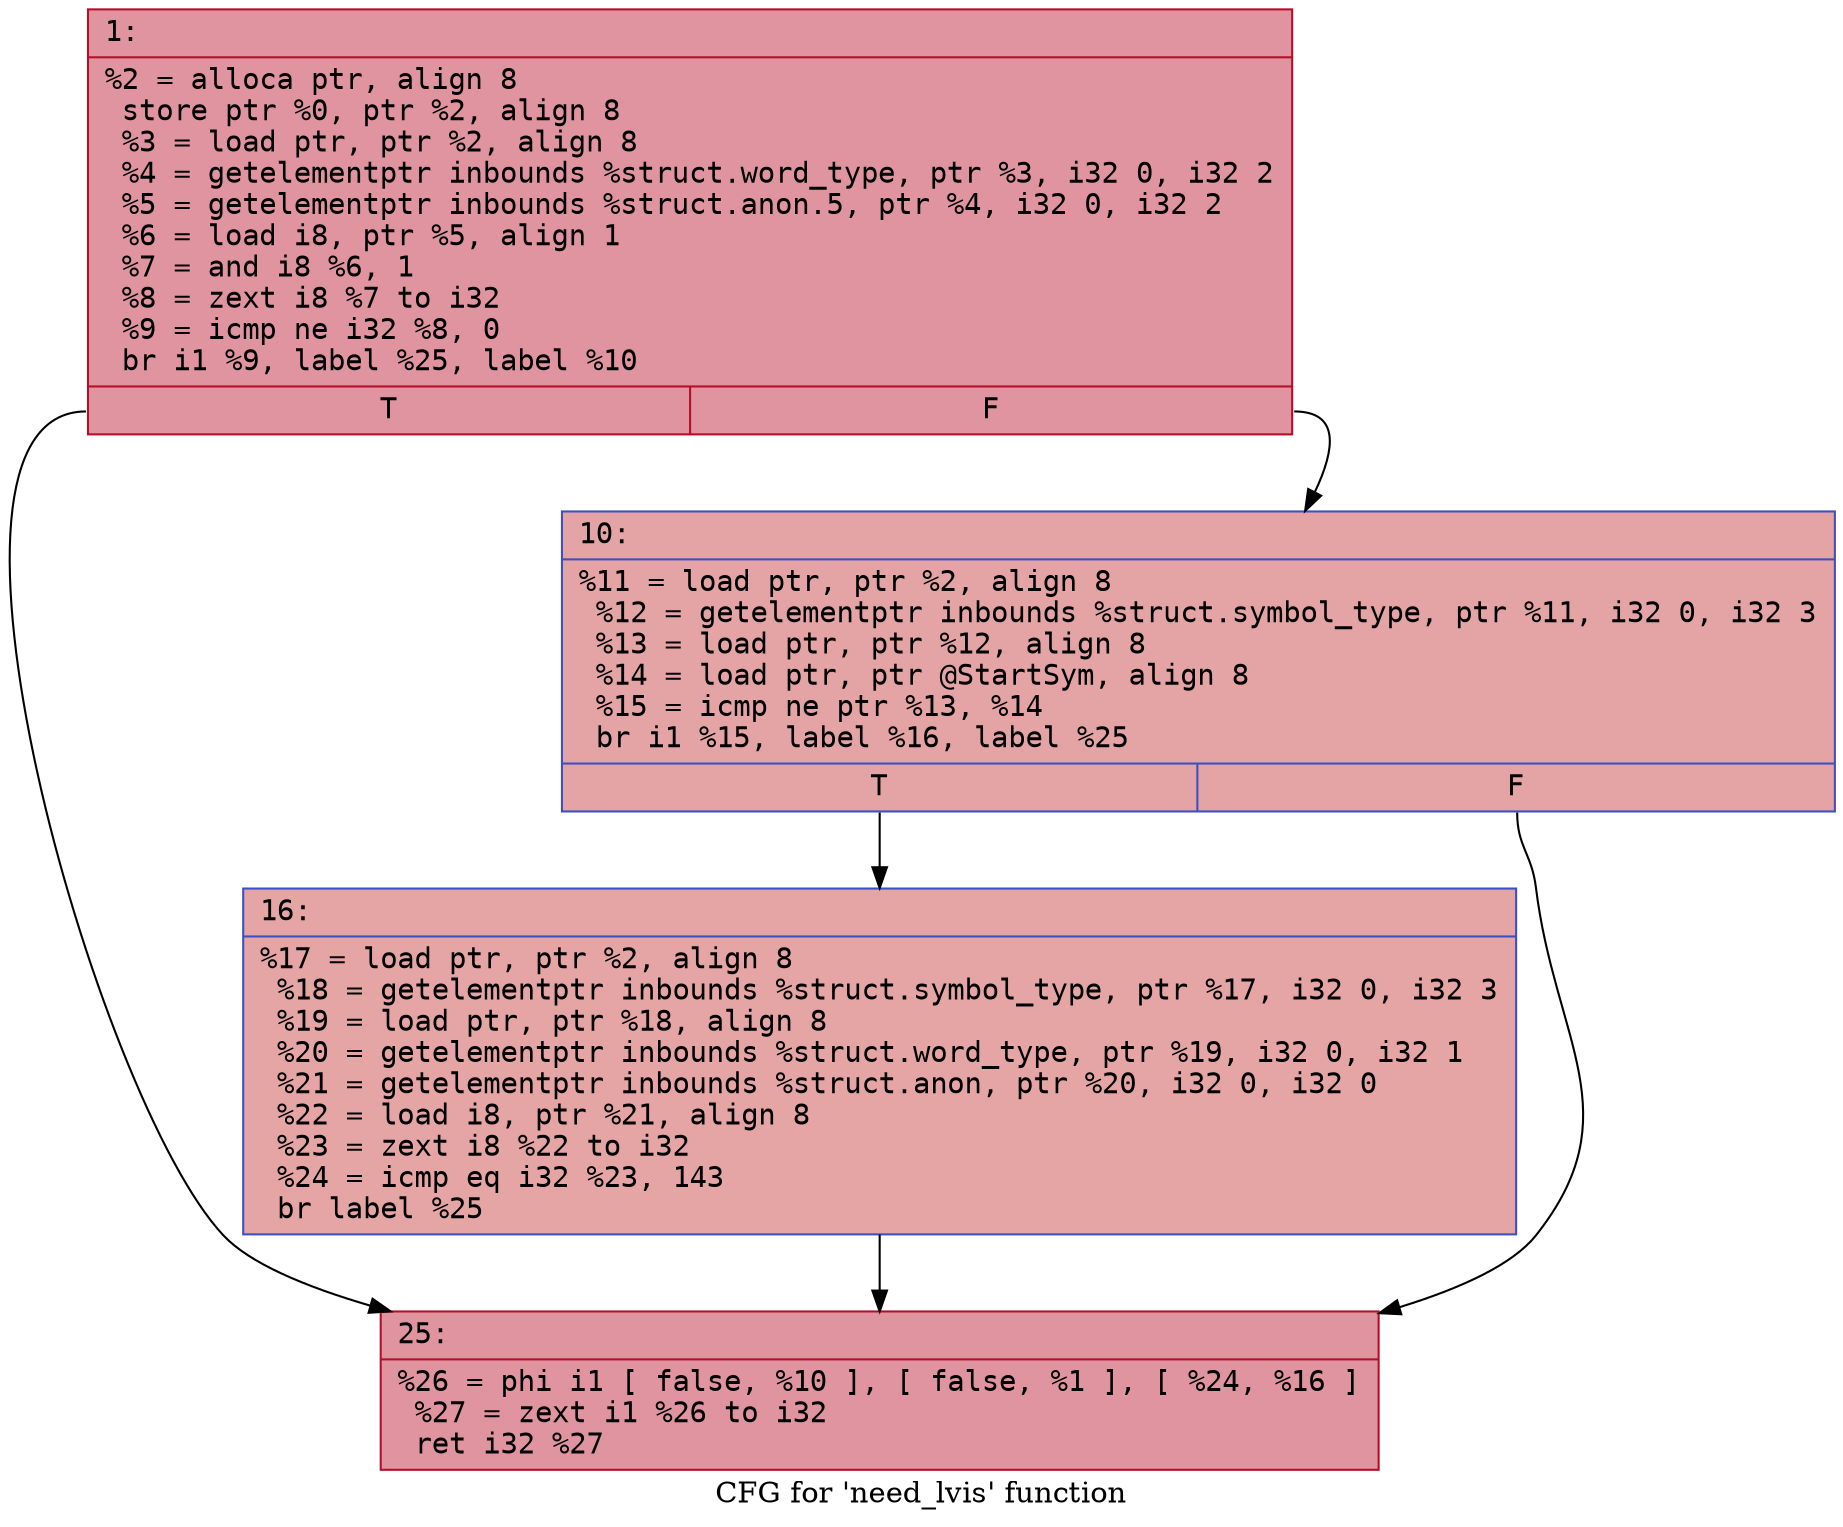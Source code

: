 digraph "CFG for 'need_lvis' function" {
	label="CFG for 'need_lvis' function";

	Node0x60000318bed0 [shape=record,color="#b70d28ff", style=filled, fillcolor="#b70d2870" fontname="Courier",label="{1:\l|  %2 = alloca ptr, align 8\l  store ptr %0, ptr %2, align 8\l  %3 = load ptr, ptr %2, align 8\l  %4 = getelementptr inbounds %struct.word_type, ptr %3, i32 0, i32 2\l  %5 = getelementptr inbounds %struct.anon.5, ptr %4, i32 0, i32 2\l  %6 = load i8, ptr %5, align 1\l  %7 = and i8 %6, 1\l  %8 = zext i8 %7 to i32\l  %9 = icmp ne i32 %8, 0\l  br i1 %9, label %25, label %10\l|{<s0>T|<s1>F}}"];
	Node0x60000318bed0:s0 -> Node0x60000318c000[tooltip="1 -> 25\nProbability 62.50%" ];
	Node0x60000318bed0:s1 -> Node0x60000318bf20[tooltip="1 -> 10\nProbability 37.50%" ];
	Node0x60000318bf20 [shape=record,color="#3d50c3ff", style=filled, fillcolor="#c32e3170" fontname="Courier",label="{10:\l|  %11 = load ptr, ptr %2, align 8\l  %12 = getelementptr inbounds %struct.symbol_type, ptr %11, i32 0, i32 3\l  %13 = load ptr, ptr %12, align 8\l  %14 = load ptr, ptr @StartSym, align 8\l  %15 = icmp ne ptr %13, %14\l  br i1 %15, label %16, label %25\l|{<s0>T|<s1>F}}"];
	Node0x60000318bf20:s0 -> Node0x60000318bf70[tooltip="10 -> 16\nProbability 62.50%" ];
	Node0x60000318bf20:s1 -> Node0x60000318c000[tooltip="10 -> 25\nProbability 37.50%" ];
	Node0x60000318bf70 [shape=record,color="#3d50c3ff", style=filled, fillcolor="#c5333470" fontname="Courier",label="{16:\l|  %17 = load ptr, ptr %2, align 8\l  %18 = getelementptr inbounds %struct.symbol_type, ptr %17, i32 0, i32 3\l  %19 = load ptr, ptr %18, align 8\l  %20 = getelementptr inbounds %struct.word_type, ptr %19, i32 0, i32 1\l  %21 = getelementptr inbounds %struct.anon, ptr %20, i32 0, i32 0\l  %22 = load i8, ptr %21, align 8\l  %23 = zext i8 %22 to i32\l  %24 = icmp eq i32 %23, 143\l  br label %25\l}"];
	Node0x60000318bf70 -> Node0x60000318c000[tooltip="16 -> 25\nProbability 100.00%" ];
	Node0x60000318c000 [shape=record,color="#b70d28ff", style=filled, fillcolor="#b70d2870" fontname="Courier",label="{25:\l|  %26 = phi i1 [ false, %10 ], [ false, %1 ], [ %24, %16 ]\l  %27 = zext i1 %26 to i32\l  ret i32 %27\l}"];
}
